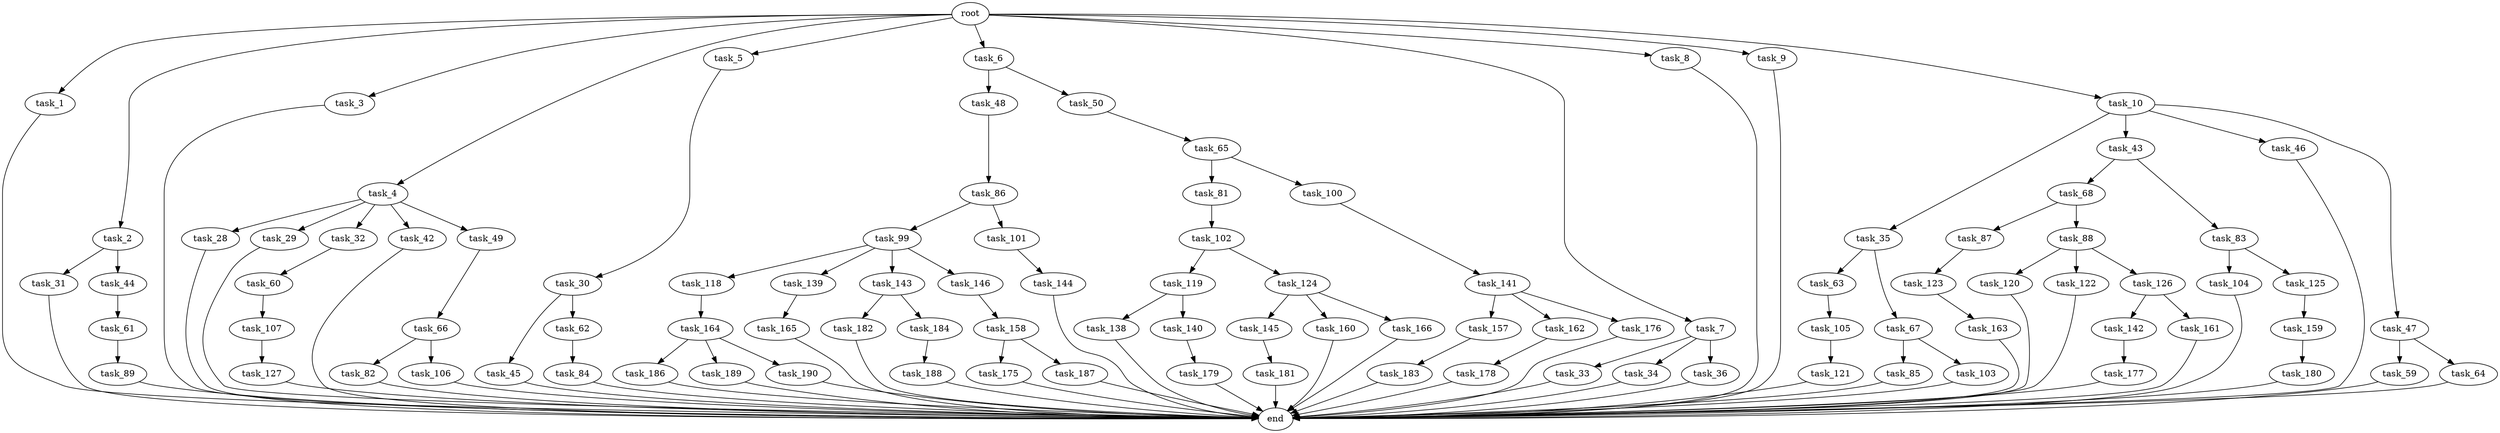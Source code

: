 digraph G {
  root [size="0.000000"];
  task_1 [size="2.048000"];
  task_2 [size="2.048000"];
  task_3 [size="2.048000"];
  task_4 [size="2.048000"];
  task_5 [size="2.048000"];
  task_6 [size="2.048000"];
  task_7 [size="2.048000"];
  task_8 [size="2.048000"];
  task_9 [size="2.048000"];
  task_10 [size="2.048000"];
  task_28 [size="618475290.624000"];
  task_29 [size="618475290.624000"];
  task_30 [size="1099511627.776000"];
  task_31 [size="618475290.624000"];
  task_32 [size="618475290.624000"];
  task_33 [size="1391569403.904000"];
  task_34 [size="1391569403.904000"];
  task_35 [size="429496729.600000"];
  task_36 [size="1391569403.904000"];
  task_42 [size="618475290.624000"];
  task_43 [size="429496729.600000"];
  task_44 [size="618475290.624000"];
  task_45 [size="1099511627.776000"];
  task_46 [size="429496729.600000"];
  task_47 [size="429496729.600000"];
  task_48 [size="68719476.736000"];
  task_49 [size="618475290.624000"];
  task_50 [size="68719476.736000"];
  task_59 [size="429496729.600000"];
  task_60 [size="618475290.624000"];
  task_61 [size="429496729.600000"];
  task_62 [size="1099511627.776000"];
  task_63 [size="154618822.656000"];
  task_64 [size="429496729.600000"];
  task_65 [size="618475290.624000"];
  task_66 [size="618475290.624000"];
  task_67 [size="154618822.656000"];
  task_68 [size="274877906.944000"];
  task_81 [size="1391569403.904000"];
  task_82 [size="618475290.624000"];
  task_83 [size="274877906.944000"];
  task_84 [size="1717986918.400000"];
  task_85 [size="1391569403.904000"];
  task_86 [size="154618822.656000"];
  task_87 [size="429496729.600000"];
  task_88 [size="429496729.600000"];
  task_89 [size="841813590.016000"];
  task_99 [size="274877906.944000"];
  task_100 [size="1391569403.904000"];
  task_101 [size="274877906.944000"];
  task_102 [size="429496729.600000"];
  task_103 [size="1391569403.904000"];
  task_104 [size="429496729.600000"];
  task_105 [size="1717986918.400000"];
  task_106 [size="618475290.624000"];
  task_107 [size="841813590.016000"];
  task_118 [size="618475290.624000"];
  task_119 [size="618475290.624000"];
  task_120 [size="841813590.016000"];
  task_121 [size="429496729.600000"];
  task_122 [size="841813590.016000"];
  task_123 [size="1391569403.904000"];
  task_124 [size="618475290.624000"];
  task_125 [size="429496729.600000"];
  task_126 [size="841813590.016000"];
  task_127 [size="154618822.656000"];
  task_138 [size="68719476.736000"];
  task_139 [size="618475290.624000"];
  task_140 [size="68719476.736000"];
  task_141 [size="1099511627.776000"];
  task_142 [size="1391569403.904000"];
  task_143 [size="618475290.624000"];
  task_144 [size="274877906.944000"];
  task_145 [size="154618822.656000"];
  task_146 [size="618475290.624000"];
  task_157 [size="68719476.736000"];
  task_158 [size="1391569403.904000"];
  task_159 [size="618475290.624000"];
  task_160 [size="154618822.656000"];
  task_161 [size="1391569403.904000"];
  task_162 [size="68719476.736000"];
  task_163 [size="429496729.600000"];
  task_164 [size="618475290.624000"];
  task_165 [size="154618822.656000"];
  task_166 [size="154618822.656000"];
  task_175 [size="1099511627.776000"];
  task_176 [size="68719476.736000"];
  task_177 [size="68719476.736000"];
  task_178 [size="618475290.624000"];
  task_179 [size="1717986918.400000"];
  task_180 [size="68719476.736000"];
  task_181 [size="841813590.016000"];
  task_182 [size="68719476.736000"];
  task_183 [size="154618822.656000"];
  task_184 [size="68719476.736000"];
  task_186 [size="154618822.656000"];
  task_187 [size="1099511627.776000"];
  task_188 [size="1099511627.776000"];
  task_189 [size="154618822.656000"];
  task_190 [size="154618822.656000"];
  end [size="0.000000"];

  root -> task_1 [size="1.000000"];
  root -> task_2 [size="1.000000"];
  root -> task_3 [size="1.000000"];
  root -> task_4 [size="1.000000"];
  root -> task_5 [size="1.000000"];
  root -> task_6 [size="1.000000"];
  root -> task_7 [size="1.000000"];
  root -> task_8 [size="1.000000"];
  root -> task_9 [size="1.000000"];
  root -> task_10 [size="1.000000"];
  task_1 -> end [size="1.000000"];
  task_2 -> task_31 [size="301989888.000000"];
  task_2 -> task_44 [size="301989888.000000"];
  task_3 -> end [size="1.000000"];
  task_4 -> task_28 [size="301989888.000000"];
  task_4 -> task_29 [size="301989888.000000"];
  task_4 -> task_32 [size="301989888.000000"];
  task_4 -> task_42 [size="301989888.000000"];
  task_4 -> task_49 [size="301989888.000000"];
  task_5 -> task_30 [size="536870912.000000"];
  task_6 -> task_48 [size="33554432.000000"];
  task_6 -> task_50 [size="33554432.000000"];
  task_7 -> task_33 [size="679477248.000000"];
  task_7 -> task_34 [size="679477248.000000"];
  task_7 -> task_36 [size="679477248.000000"];
  task_8 -> end [size="1.000000"];
  task_9 -> end [size="1.000000"];
  task_10 -> task_35 [size="209715200.000000"];
  task_10 -> task_43 [size="209715200.000000"];
  task_10 -> task_46 [size="209715200.000000"];
  task_10 -> task_47 [size="209715200.000000"];
  task_28 -> end [size="1.000000"];
  task_29 -> end [size="1.000000"];
  task_30 -> task_45 [size="536870912.000000"];
  task_30 -> task_62 [size="536870912.000000"];
  task_31 -> end [size="1.000000"];
  task_32 -> task_60 [size="301989888.000000"];
  task_33 -> end [size="1.000000"];
  task_34 -> end [size="1.000000"];
  task_35 -> task_63 [size="75497472.000000"];
  task_35 -> task_67 [size="75497472.000000"];
  task_36 -> end [size="1.000000"];
  task_42 -> end [size="1.000000"];
  task_43 -> task_68 [size="134217728.000000"];
  task_43 -> task_83 [size="134217728.000000"];
  task_44 -> task_61 [size="209715200.000000"];
  task_45 -> end [size="1.000000"];
  task_46 -> end [size="1.000000"];
  task_47 -> task_59 [size="209715200.000000"];
  task_47 -> task_64 [size="209715200.000000"];
  task_48 -> task_86 [size="75497472.000000"];
  task_49 -> task_66 [size="301989888.000000"];
  task_50 -> task_65 [size="301989888.000000"];
  task_59 -> end [size="1.000000"];
  task_60 -> task_107 [size="411041792.000000"];
  task_61 -> task_89 [size="411041792.000000"];
  task_62 -> task_84 [size="838860800.000000"];
  task_63 -> task_105 [size="838860800.000000"];
  task_64 -> end [size="1.000000"];
  task_65 -> task_81 [size="679477248.000000"];
  task_65 -> task_100 [size="679477248.000000"];
  task_66 -> task_82 [size="301989888.000000"];
  task_66 -> task_106 [size="301989888.000000"];
  task_67 -> task_85 [size="679477248.000000"];
  task_67 -> task_103 [size="679477248.000000"];
  task_68 -> task_87 [size="209715200.000000"];
  task_68 -> task_88 [size="209715200.000000"];
  task_81 -> task_102 [size="209715200.000000"];
  task_82 -> end [size="1.000000"];
  task_83 -> task_104 [size="209715200.000000"];
  task_83 -> task_125 [size="209715200.000000"];
  task_84 -> end [size="1.000000"];
  task_85 -> end [size="1.000000"];
  task_86 -> task_99 [size="134217728.000000"];
  task_86 -> task_101 [size="134217728.000000"];
  task_87 -> task_123 [size="679477248.000000"];
  task_88 -> task_120 [size="411041792.000000"];
  task_88 -> task_122 [size="411041792.000000"];
  task_88 -> task_126 [size="411041792.000000"];
  task_89 -> end [size="1.000000"];
  task_99 -> task_118 [size="301989888.000000"];
  task_99 -> task_139 [size="301989888.000000"];
  task_99 -> task_143 [size="301989888.000000"];
  task_99 -> task_146 [size="301989888.000000"];
  task_100 -> task_141 [size="536870912.000000"];
  task_101 -> task_144 [size="134217728.000000"];
  task_102 -> task_119 [size="301989888.000000"];
  task_102 -> task_124 [size="301989888.000000"];
  task_103 -> end [size="1.000000"];
  task_104 -> end [size="1.000000"];
  task_105 -> task_121 [size="209715200.000000"];
  task_106 -> end [size="1.000000"];
  task_107 -> task_127 [size="75497472.000000"];
  task_118 -> task_164 [size="301989888.000000"];
  task_119 -> task_138 [size="33554432.000000"];
  task_119 -> task_140 [size="33554432.000000"];
  task_120 -> end [size="1.000000"];
  task_121 -> end [size="1.000000"];
  task_122 -> end [size="1.000000"];
  task_123 -> task_163 [size="209715200.000000"];
  task_124 -> task_145 [size="75497472.000000"];
  task_124 -> task_160 [size="75497472.000000"];
  task_124 -> task_166 [size="75497472.000000"];
  task_125 -> task_159 [size="301989888.000000"];
  task_126 -> task_142 [size="679477248.000000"];
  task_126 -> task_161 [size="679477248.000000"];
  task_127 -> end [size="1.000000"];
  task_138 -> end [size="1.000000"];
  task_139 -> task_165 [size="75497472.000000"];
  task_140 -> task_179 [size="838860800.000000"];
  task_141 -> task_157 [size="33554432.000000"];
  task_141 -> task_162 [size="33554432.000000"];
  task_141 -> task_176 [size="33554432.000000"];
  task_142 -> task_177 [size="33554432.000000"];
  task_143 -> task_182 [size="33554432.000000"];
  task_143 -> task_184 [size="33554432.000000"];
  task_144 -> end [size="1.000000"];
  task_145 -> task_181 [size="411041792.000000"];
  task_146 -> task_158 [size="679477248.000000"];
  task_157 -> task_183 [size="75497472.000000"];
  task_158 -> task_175 [size="536870912.000000"];
  task_158 -> task_187 [size="536870912.000000"];
  task_159 -> task_180 [size="33554432.000000"];
  task_160 -> end [size="1.000000"];
  task_161 -> end [size="1.000000"];
  task_162 -> task_178 [size="301989888.000000"];
  task_163 -> end [size="1.000000"];
  task_164 -> task_186 [size="75497472.000000"];
  task_164 -> task_189 [size="75497472.000000"];
  task_164 -> task_190 [size="75497472.000000"];
  task_165 -> end [size="1.000000"];
  task_166 -> end [size="1.000000"];
  task_175 -> end [size="1.000000"];
  task_176 -> end [size="1.000000"];
  task_177 -> end [size="1.000000"];
  task_178 -> end [size="1.000000"];
  task_179 -> end [size="1.000000"];
  task_180 -> end [size="1.000000"];
  task_181 -> end [size="1.000000"];
  task_182 -> end [size="1.000000"];
  task_183 -> end [size="1.000000"];
  task_184 -> task_188 [size="536870912.000000"];
  task_186 -> end [size="1.000000"];
  task_187 -> end [size="1.000000"];
  task_188 -> end [size="1.000000"];
  task_189 -> end [size="1.000000"];
  task_190 -> end [size="1.000000"];
}

